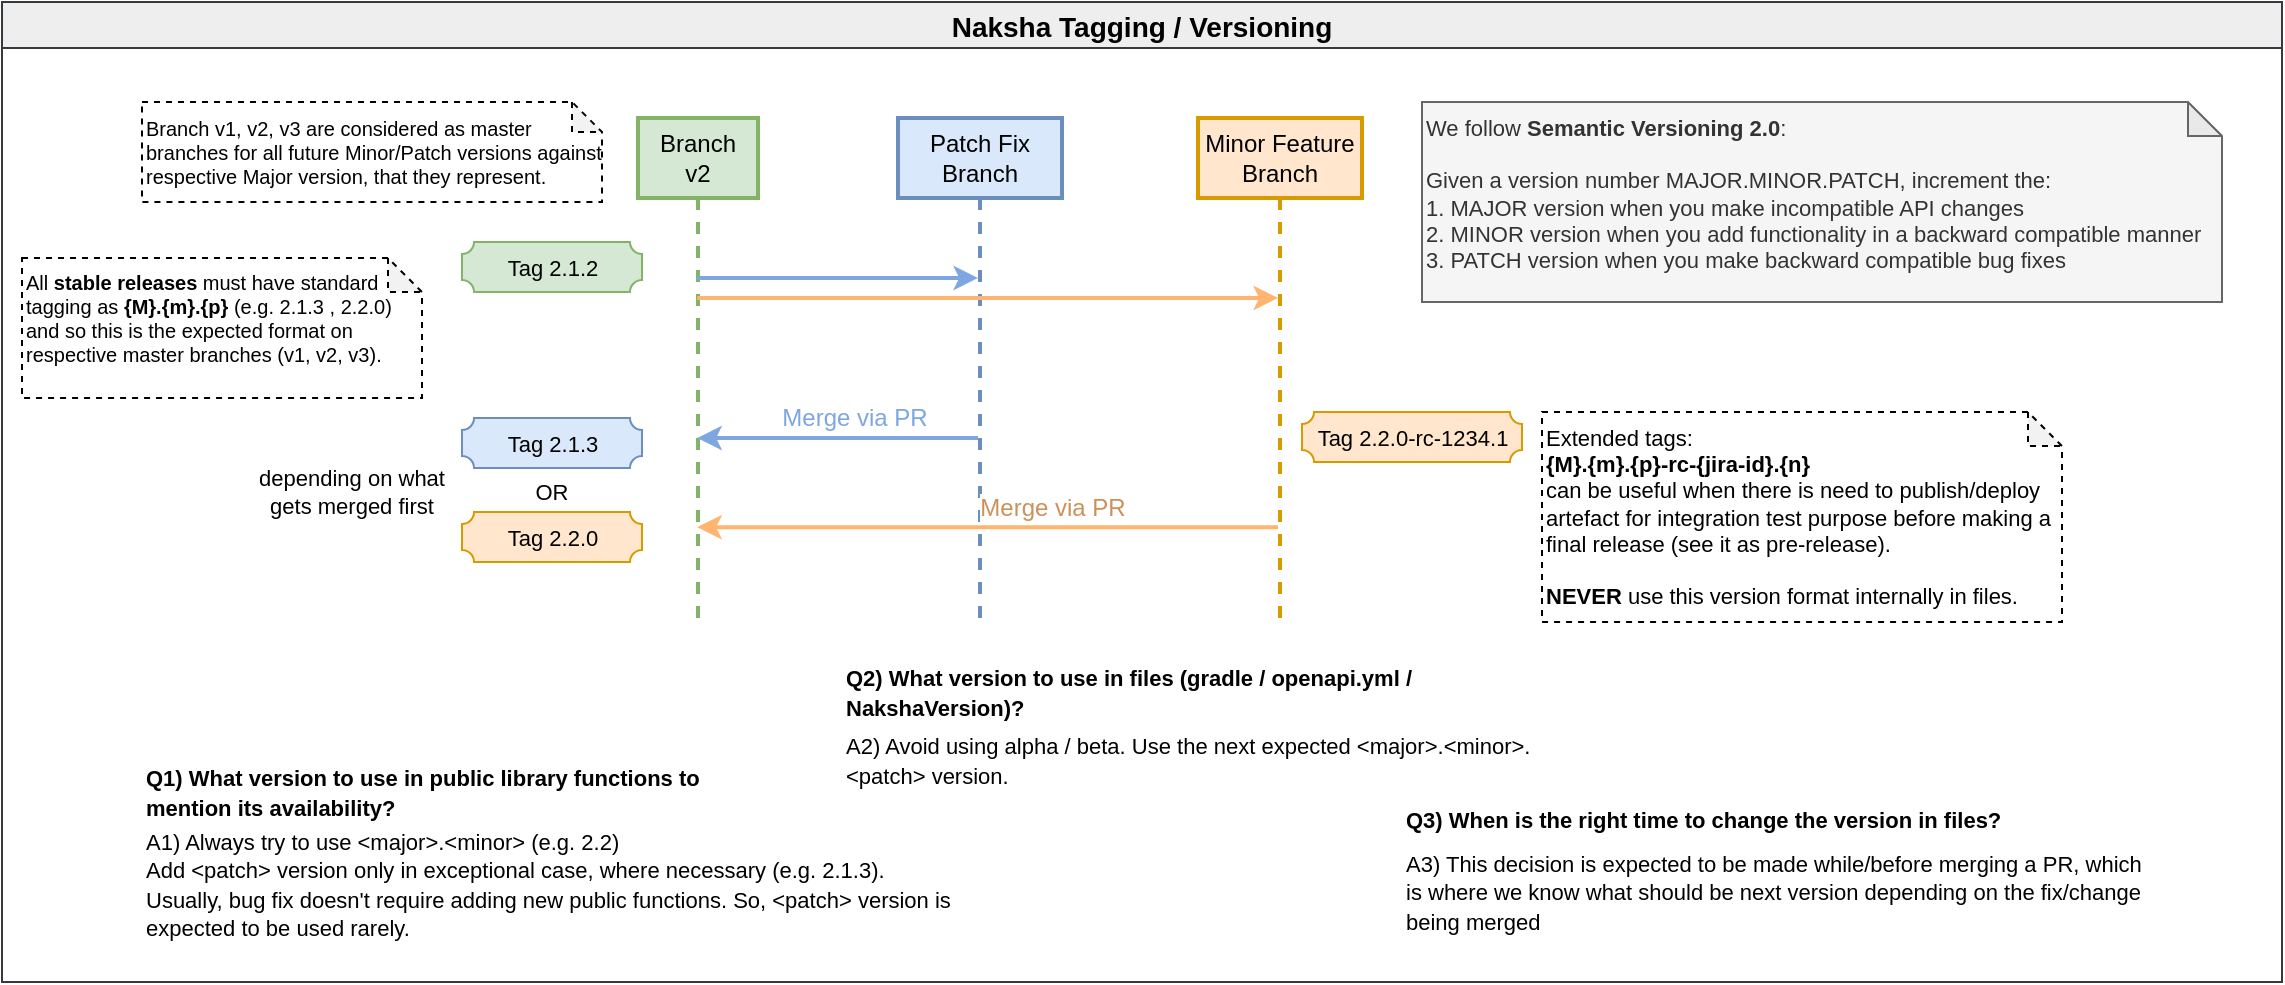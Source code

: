 <mxfile version="16.1.2" type="device"><diagram id="FqtrIQnFu3pQUDG5Il5l" name="Page-1"><mxGraphModel dx="1310" dy="617" grid="1" gridSize="10" guides="1" tooltips="1" connect="1" arrows="1" fold="1" page="1" pageScale="1" pageWidth="1169" pageHeight="827" math="0" shadow="0"><root><mxCell id="0"/><mxCell id="1" parent="0"/><mxCell id="e-duugxKTLwVtAaBQtIf-51" value="Naksha Tagging / Versioning" style="swimlane;fontSize=14;strokeColor=#36393d;collapsible=0;fillColor=#eeeeee;" parent="1" vertex="1"><mxGeometry x="60" y="20" width="1140" height="490" as="geometry"/></mxCell><mxCell id="e-duugxKTLwVtAaBQtIf-6" value="Branch&lt;br&gt;v2" style="shape=umlLifeline;perimeter=lifelinePerimeter;whiteSpace=wrap;html=1;container=1;collapsible=0;recursiveResize=0;outlineConnect=0;fillColor=#d5e8d4;strokeColor=#82b366;strokeWidth=2;" parent="e-duugxKTLwVtAaBQtIf-51" vertex="1"><mxGeometry x="318" y="58" width="60" height="250" as="geometry"/></mxCell><mxCell id="e-duugxKTLwVtAaBQtIf-7" value="Patch Fix Branch" style="shape=umlLifeline;perimeter=lifelinePerimeter;whiteSpace=wrap;html=1;container=1;collapsible=0;recursiveResize=0;outlineConnect=0;fillColor=#dae8fc;strokeColor=#6c8ebf;strokeWidth=2;" parent="e-duugxKTLwVtAaBQtIf-51" vertex="1"><mxGeometry x="448" y="58" width="82" height="250" as="geometry"/></mxCell><mxCell id="e-duugxKTLwVtAaBQtIf-8" value="" style="endArrow=classic;html=1;rounded=0;strokeColor=#FFB570;strokeWidth=2;" parent="e-duugxKTLwVtAaBQtIf-51" target="e-duugxKTLwVtAaBQtIf-38" edge="1"><mxGeometry width="50" height="50" relative="1" as="geometry"><mxPoint x="347.667" y="148" as="sourcePoint"/><mxPoint x="477.5" y="148" as="targetPoint"/><Array as="points"><mxPoint x="428" y="148"/></Array></mxGeometry></mxCell><mxCell id="e-duugxKTLwVtAaBQtIf-9" value="" style="endArrow=classic;html=1;rounded=0;fillColor=#ffcc99;strokeColor=#FFB570;strokeWidth=2;" parent="e-duugxKTLwVtAaBQtIf-51" source="e-duugxKTLwVtAaBQtIf-38" edge="1"><mxGeometry width="50" height="50" relative="1" as="geometry"><mxPoint x="477.5" y="262.58" as="sourcePoint"/><mxPoint x="347.667" y="262.58" as="targetPoint"/><Array as="points"><mxPoint x="418" y="262.58"/></Array></mxGeometry></mxCell><mxCell id="e-duugxKTLwVtAaBQtIf-24" value="Merge via PR" style="edgeLabel;html=1;align=center;verticalAlign=middle;resizable=0;points=[];fontColor=#CC915A;fontSize=12;" parent="e-duugxKTLwVtAaBQtIf-9" vertex="1" connectable="0"><mxGeometry x="-0.322" relative="1" as="geometry"><mxPoint x="-15" y="-10" as="offset"/></mxGeometry></mxCell><mxCell id="e-duugxKTLwVtAaBQtIf-20" value="&lt;font color=&quot;#000000&quot; style=&quot;font-size: 11px;&quot;&gt;OR&lt;/font&gt;" style="text;html=1;strokeColor=none;fillColor=none;align=center;verticalAlign=middle;whiteSpace=wrap;rounded=0;fontColor=#CC0000;fontSize=11;" parent="e-duugxKTLwVtAaBQtIf-51" vertex="1"><mxGeometry x="260" y="235" width="30" height="20" as="geometry"/></mxCell><mxCell id="e-duugxKTLwVtAaBQtIf-30" value="" style="endArrow=classic;html=1;rounded=0;fillColor=#cce5ff;strokeColor=#7EA6E0;strokeWidth=2;" parent="e-duugxKTLwVtAaBQtIf-51" target="e-duugxKTLwVtAaBQtIf-7" edge="1"><mxGeometry width="50" height="50" relative="1" as="geometry"><mxPoint x="347.667" y="138" as="sourcePoint"/><mxPoint x="477.5" y="138" as="targetPoint"/><Array as="points"><mxPoint x="428" y="138"/></Array></mxGeometry></mxCell><mxCell id="e-duugxKTLwVtAaBQtIf-31" value="" style="endArrow=classic;html=1;rounded=0;fillColor=#cce5ff;strokeColor=#7EA6E0;strokeWidth=2;" parent="e-duugxKTLwVtAaBQtIf-51" source="e-duugxKTLwVtAaBQtIf-7" edge="1"><mxGeometry width="50" height="50" relative="1" as="geometry"><mxPoint x="477.5" y="218" as="sourcePoint"/><mxPoint x="347.667" y="218" as="targetPoint"/><Array as="points"><mxPoint x="418" y="218"/></Array></mxGeometry></mxCell><mxCell id="e-duugxKTLwVtAaBQtIf-32" value="Merge via PR" style="edgeLabel;html=1;align=center;verticalAlign=middle;resizable=0;points=[];fontColor=#7EA6E0;fontSize=12;" parent="e-duugxKTLwVtAaBQtIf-31" vertex="1" connectable="0"><mxGeometry x="-0.322" relative="1" as="geometry"><mxPoint x="-15" y="-10" as="offset"/></mxGeometry></mxCell><mxCell id="e-duugxKTLwVtAaBQtIf-38" value="Minor Feature Branch" style="shape=umlLifeline;perimeter=lifelinePerimeter;whiteSpace=wrap;html=1;container=1;collapsible=0;recursiveResize=0;outlineConnect=0;fillColor=#ffe6cc;strokeColor=#d79b00;strokeWidth=2;" parent="e-duugxKTLwVtAaBQtIf-51" vertex="1"><mxGeometry x="598" y="58" width="82" height="250" as="geometry"/></mxCell><mxCell id="e-duugxKTLwVtAaBQtIf-39" value="&lt;font color=&quot;#000000&quot; style=&quot;font-size: 11px;&quot;&gt;depending on what gets merged first&lt;/font&gt;" style="text;html=1;strokeColor=none;fillColor=none;align=center;verticalAlign=middle;whiteSpace=wrap;rounded=0;fontColor=#CC0000;fontSize=11;" parent="e-duugxKTLwVtAaBQtIf-51" vertex="1"><mxGeometry x="120" y="230" width="110" height="30" as="geometry"/></mxCell><mxCell id="e-duugxKTLwVtAaBQtIf-50" value="Extended tags:&lt;br&gt;&lt;b&gt;{M}.{m}.{p}-rc-{jira-id}.{n}&amp;nbsp;&lt;/b&gt;&lt;br&gt;can be useful when there is need to publish/deploy artefact for integration test purpose before making a final release (see it as pre-release).&lt;br&gt;&lt;b&gt;&lt;br&gt;NEVER&lt;/b&gt; use this version format internally in files." style="shape=note;whiteSpace=wrap;html=1;backgroundOutline=1;darkOpacity=0.05;fontSize=11;fontColor=#000000;strokeColor=default;size=17;align=left;labelPosition=center;verticalLabelPosition=middle;verticalAlign=top;spacing=2;dashed=1;" parent="e-duugxKTLwVtAaBQtIf-51" vertex="1"><mxGeometry x="770" y="205" width="260" height="105" as="geometry"/></mxCell><mxCell id="e-duugxKTLwVtAaBQtIf-49" value="We follow &lt;b&gt;Semantic Versioning 2.0&lt;/b&gt;:&lt;br style=&quot;font-size: 11px&quot;&gt;&lt;br style=&quot;font-size: 11px&quot;&gt;&lt;p style=&quot;margin: 0px 0px 1em ; font-family: &amp;#34;helvetica&amp;#34; , &amp;#34;arial&amp;#34; , sans-serif ; font-size: 11px&quot;&gt;Given a version number MAJOR.MINOR.PATCH, increment the:&lt;br&gt;&lt;span&gt;1. MAJOR version when you make incompatible API changes&lt;br&gt;&lt;/span&gt;&lt;span&gt;2. MINOR version when you add functionality in a backward compatible manner&lt;br&gt;&lt;/span&gt;&lt;span&gt;3. PATCH version when you make backward compatible bug fixes&lt;/span&gt;&lt;/p&gt;" style="shape=note;whiteSpace=wrap;html=1;backgroundOutline=1;darkOpacity=0.05;fontSize=11;strokeColor=#666666;size=17;align=left;labelPosition=center;verticalLabelPosition=middle;verticalAlign=top;spacing=2;fillColor=#f5f5f5;fontColor=#333333;" parent="e-duugxKTLwVtAaBQtIf-51" vertex="1"><mxGeometry x="710" y="50" width="400" height="100" as="geometry"/></mxCell><mxCell id="e-duugxKTLwVtAaBQtIf-52" value="" style="group;strokeColor=none;perimeterSpacing=0;rounded=1;dashed=1;dashPattern=1 1;fontSize=12;" parent="e-duugxKTLwVtAaBQtIf-51" vertex="1" connectable="0"><mxGeometry x="70" y="370" width="410" height="100" as="geometry"/></mxCell><mxCell id="e-duugxKTLwVtAaBQtIf-15" value="&lt;font style=&quot;font-size: 11px&quot;&gt;Q1) What version to use in public library functions to mention its availability?&lt;/font&gt;" style="text;html=1;strokeColor=none;fillColor=none;align=left;verticalAlign=middle;whiteSpace=wrap;rounded=0;fontColor=#000000;fontStyle=1" parent="e-duugxKTLwVtAaBQtIf-52" vertex="1"><mxGeometry width="300" height="50" as="geometry"/></mxCell><mxCell id="e-duugxKTLwVtAaBQtIf-36" value="&lt;font style=&quot;font-size: 11px&quot;&gt;A1) Always try to use &amp;lt;major&amp;gt;.&amp;lt;minor&amp;gt; (e.g. 2.2)&lt;br&gt;Add &amp;lt;patch&amp;gt; version only in exceptional case, where necessary (e.g. 2.1.3). Usually, bug fix doesn't require adding new public functions. So, &amp;lt;patch&amp;gt; version is expected to be used rarely.&lt;/font&gt;" style="text;html=1;strokeColor=none;fillColor=none;align=left;verticalAlign=middle;whiteSpace=wrap;rounded=0;fontColor=#000000;fontSize=12;" parent="e-duugxKTLwVtAaBQtIf-52" vertex="1"><mxGeometry y="46" width="410" height="50" as="geometry"/></mxCell><mxCell id="e-duugxKTLwVtAaBQtIf-53" value="" style="group;fontStyle=0" parent="e-duugxKTLwVtAaBQtIf-51" vertex="1" connectable="0"><mxGeometry x="420" y="330" width="370" height="54" as="geometry"/></mxCell><mxCell id="e-duugxKTLwVtAaBQtIf-16" value="&lt;font style=&quot;font-size: 11px&quot; color=&quot;#000000&quot;&gt;&lt;b&gt;Q2) What version to use in files (gradle / openapi.yml / NakshaVersion)?&lt;/b&gt;&lt;/font&gt;" style="text;html=1;strokeColor=none;fillColor=none;align=left;verticalAlign=middle;whiteSpace=wrap;rounded=0;fontColor=#CC0000;" parent="e-duugxKTLwVtAaBQtIf-53" vertex="1"><mxGeometry width="360" height="30" as="geometry"/></mxCell><mxCell id="e-duugxKTLwVtAaBQtIf-37" value="&lt;font style=&quot;font-size: 11px&quot;&gt;A2) Avoid using alpha / beta. Use the next expected &amp;lt;major&amp;gt;.&amp;lt;minor&amp;gt;.&amp;lt;patch&amp;gt; version.&lt;/font&gt;" style="text;html=1;strokeColor=none;fillColor=none;align=left;verticalAlign=middle;whiteSpace=wrap;rounded=0;fontColor=#000000;" parent="e-duugxKTLwVtAaBQtIf-53" vertex="1"><mxGeometry y="34" width="370" height="30" as="geometry"/></mxCell><mxCell id="e-duugxKTLwVtAaBQtIf-54" value="" style="group" parent="e-duugxKTLwVtAaBQtIf-51" vertex="1" connectable="0"><mxGeometry x="700" y="394" width="370" height="60" as="geometry"/></mxCell><mxCell id="e-duugxKTLwVtAaBQtIf-45" value="&lt;font style=&quot;font-size: 11px&quot;&gt;Q3) When is the right time to change the version in files?&lt;/font&gt;" style="text;html=1;strokeColor=none;fillColor=none;align=left;verticalAlign=middle;whiteSpace=wrap;rounded=0;fontColor=#000000;fontStyle=1" parent="e-duugxKTLwVtAaBQtIf-54" vertex="1"><mxGeometry width="360" height="30" as="geometry"/></mxCell><mxCell id="e-duugxKTLwVtAaBQtIf-46" value="&lt;font style=&quot;font-size: 11px&quot;&gt;A3) This decision is expected to be made while/before merging a PR, which is where we know what should be next version depending on the fix/change being merged&amp;nbsp;&lt;/font&gt;" style="text;html=1;strokeColor=none;fillColor=none;align=left;verticalAlign=middle;whiteSpace=wrap;rounded=0;fontColor=#000000;fontStyle=0" parent="e-duugxKTLwVtAaBQtIf-54" vertex="1"><mxGeometry y="36" width="370" height="30" as="geometry"/></mxCell><mxCell id="e-duugxKTLwVtAaBQtIf-56" value="Branch v1, v2, v3 are considered as master branches for all future Minor/Patch versions against respective Major version, that they represent." style="shape=note;whiteSpace=wrap;html=1;backgroundOutline=1;darkOpacity=0.05;rounded=1;fontSize=10;fontColor=#000000;strokeColor=default;strokeWidth=1;size=15;align=left;dashed=1;" parent="e-duugxKTLwVtAaBQtIf-51" vertex="1"><mxGeometry x="70" y="50" width="230" height="50" as="geometry"/></mxCell><mxCell id="e-duugxKTLwVtAaBQtIf-57" value="All &lt;b&gt;stable releases&lt;/b&gt; must have standard tagging as&amp;nbsp;&lt;b style=&quot;font-size: 10px&quot;&gt;{M}.{m}.{p}&lt;/b&gt;&amp;nbsp;(e.g. 2.1.3 , 2.2.0) and so this is the expected format on respective master branches (v1, v2, v3)." style="shape=note;whiteSpace=wrap;html=1;backgroundOutline=1;darkOpacity=0.05;fontSize=10;fontColor=#000000;strokeColor=default;size=17;align=left;labelPosition=center;verticalLabelPosition=middle;verticalAlign=top;spacing=2;dashed=1;" parent="e-duugxKTLwVtAaBQtIf-51" vertex="1"><mxGeometry x="10" y="128" width="200" height="70" as="geometry"/></mxCell><mxCell id="e-duugxKTLwVtAaBQtIf-58" value="Tag 2.1.2" style="verticalLabelPosition=middle;verticalAlign=middle;html=1;shape=mxgraph.basic.plaque;dx=3;rounded=1;fontSize=11;strokeColor=#82b366;strokeWidth=1;fillColor=#d5e8d4;align=center;labelPosition=center;" parent="e-duugxKTLwVtAaBQtIf-51" vertex="1"><mxGeometry x="230" y="120" width="90" height="25" as="geometry"/></mxCell><mxCell id="e-duugxKTLwVtAaBQtIf-59" value="Tag 2.1.3" style="verticalLabelPosition=middle;verticalAlign=middle;html=1;shape=mxgraph.basic.plaque;dx=3;rounded=1;fontSize=11;strokeColor=#6c8ebf;strokeWidth=1;fillColor=#dae8fc;align=center;labelPosition=center;" parent="e-duugxKTLwVtAaBQtIf-51" vertex="1"><mxGeometry x="230" y="208" width="90" height="25" as="geometry"/></mxCell><mxCell id="e-duugxKTLwVtAaBQtIf-89" value="Tag 2.2.0" style="verticalLabelPosition=middle;verticalAlign=middle;html=1;shape=mxgraph.basic.plaque;dx=3;rounded=1;fontSize=11;strokeColor=#d79b00;strokeWidth=1;fillColor=#ffe6cc;align=center;labelPosition=center;" parent="e-duugxKTLwVtAaBQtIf-51" vertex="1"><mxGeometry x="230" y="255" width="90" height="25" as="geometry"/></mxCell><mxCell id="e-duugxKTLwVtAaBQtIf-90" value="&lt;span style=&quot;font-size: 11px;&quot;&gt;Tag 2.2.0-rc-1234.1&lt;/span&gt;" style="verticalLabelPosition=middle;verticalAlign=middle;html=1;shape=mxgraph.basic.plaque;dx=3;rounded=1;fontSize=11;strokeColor=#d79b00;strokeWidth=1;fillColor=#ffe6cc;align=center;labelPosition=center;" parent="e-duugxKTLwVtAaBQtIf-51" vertex="1"><mxGeometry x="650" y="205" width="110" height="25" as="geometry"/></mxCell></root></mxGraphModel></diagram></mxfile>